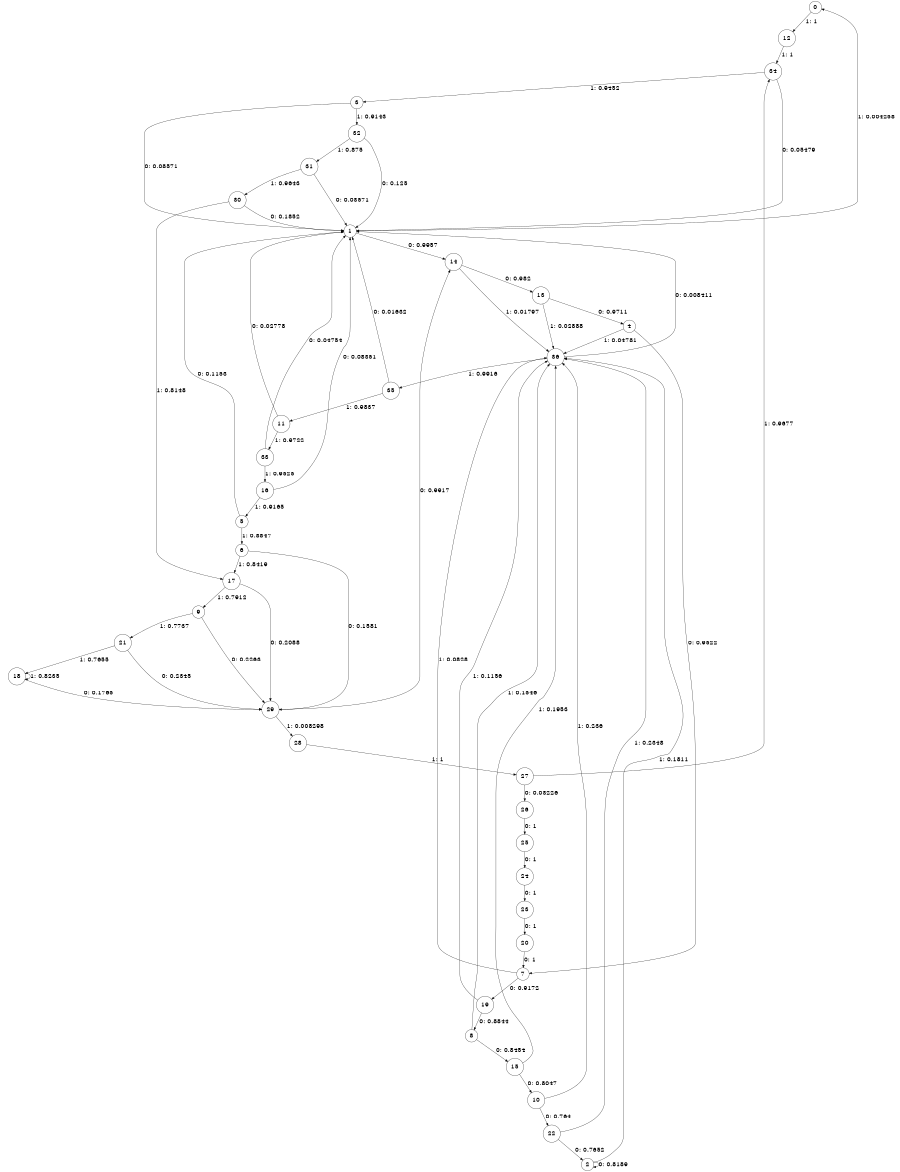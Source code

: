 digraph "ch3_random_source_L11" {
size = "6,8.5";
ratio = "fill";
node [shape = circle];
node [fontsize = 24];
edge [fontsize = 24];
0 -> 12 [label = "1: 1        "];
1 -> 14 [label = "0: 0.9957   "];
1 -> 0 [label = "1: 0.004258  "];
2 -> 2 [label = "0: 0.8189   "];
2 -> 36 [label = "1: 0.1811   "];
3 -> 1 [label = "0: 0.08571  "];
3 -> 32 [label = "1: 0.9143   "];
4 -> 7 [label = "0: 0.9522   "];
4 -> 36 [label = "1: 0.04781  "];
5 -> 1 [label = "0: 0.1153   "];
5 -> 6 [label = "1: 0.8847   "];
6 -> 29 [label = "0: 0.1581   "];
6 -> 17 [label = "1: 0.8419   "];
7 -> 19 [label = "0: 0.9172   "];
7 -> 36 [label = "1: 0.0828   "];
8 -> 15 [label = "0: 0.8454   "];
8 -> 36 [label = "1: 0.1546   "];
9 -> 29 [label = "0: 0.2263   "];
9 -> 21 [label = "1: 0.7737   "];
10 -> 22 [label = "0: 0.764    "];
10 -> 36 [label = "1: 0.236    "];
11 -> 1 [label = "0: 0.02778  "];
11 -> 33 [label = "1: 0.9722   "];
12 -> 34 [label = "1: 1        "];
13 -> 4 [label = "0: 0.9711   "];
13 -> 36 [label = "1: 0.02888  "];
14 -> 13 [label = "0: 0.982    "];
14 -> 36 [label = "1: 0.01797  "];
15 -> 10 [label = "0: 0.8047   "];
15 -> 36 [label = "1: 0.1953   "];
16 -> 1 [label = "0: 0.08351  "];
16 -> 5 [label = "1: 0.9165   "];
17 -> 29 [label = "0: 0.2088   "];
17 -> 9 [label = "1: 0.7912   "];
18 -> 29 [label = "0: 0.1765   "];
18 -> 18 [label = "1: 0.8235   "];
19 -> 8 [label = "0: 0.8844   "];
19 -> 36 [label = "1: 0.1156   "];
20 -> 7 [label = "0: 1        "];
21 -> 29 [label = "0: 0.2345   "];
21 -> 18 [label = "1: 0.7655   "];
22 -> 2 [label = "0: 0.7652   "];
22 -> 36 [label = "1: 0.2348   "];
23 -> 20 [label = "0: 1        "];
24 -> 23 [label = "0: 1        "];
25 -> 24 [label = "0: 1        "];
26 -> 25 [label = "0: 1        "];
27 -> 26 [label = "0: 0.03226  "];
27 -> 34 [label = "1: 0.9677   "];
28 -> 27 [label = "1: 1        "];
29 -> 14 [label = "0: 0.9917   "];
29 -> 28 [label = "1: 0.008298  "];
30 -> 1 [label = "0: 0.1852   "];
30 -> 17 [label = "1: 0.8148   "];
31 -> 1 [label = "0: 0.03571  "];
31 -> 30 [label = "1: 0.9643   "];
32 -> 1 [label = "0: 0.125    "];
32 -> 31 [label = "1: 0.875    "];
33 -> 1 [label = "0: 0.04754  "];
33 -> 16 [label = "1: 0.9525   "];
34 -> 1 [label = "0: 0.05479  "];
34 -> 3 [label = "1: 0.9452   "];
35 -> 1 [label = "0: 0.01632  "];
35 -> 11 [label = "1: 0.9837   "];
36 -> 1 [label = "0: 0.008411  "];
36 -> 35 [label = "1: 0.9916   "];
}